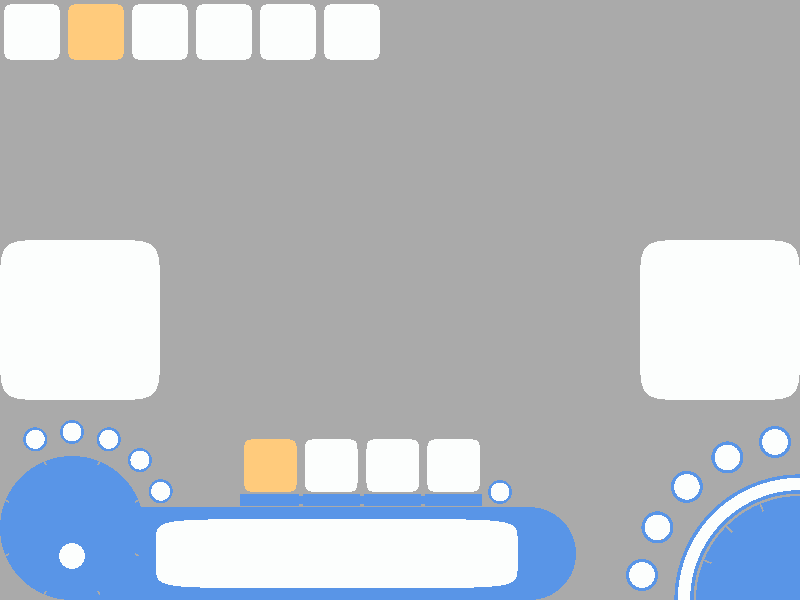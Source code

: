 #include "colors.inc"
#include "metals.inc"
#include "glass.inc"

global_settings
{
	assumed_gamma 1.0
	ambient_light color rgb 1
}

// ----------------------------------------

camera
{
	orthographic
	up y * image_height / image_width
	right x
	location <0.500, 10.000, 0.375,>
	look_at <0.500, 0.000, 0.375,>
}

/*
camera
{
	up y
	right x * image_width / image_height
	location <0.044, 0.000, 0.201,> + vrotate(<0,0,-1,>,<30,45,0,>) * 1/6
//	look_at <0.500, 0.000, 0.375,>
	look_at <0.044, 0.000, 0.201,>
}
*/


sky_sphere
{
	pigment
	{
		bozo
		turbulence 2
		color_map
		{
			[0.0 rgb 0]
			[1.0 rgb 1]
		}
	}
}

/*
sky_sphere {
  pigment {
    gradient y
    color_map {
      [0.0 rgb <0.6,0.7,1.0>]
      [0.7 rgb <0.0,0.1,0.8>]
    }
  }
}
*/
// set a color of the background (sky)
//background { color rgb 1 }


light_source
{
	vnormalize(<-1, 1, 1>) * 100          // light's position (translated below)
	color rgb <1, 1, 1>  // light's color
	spotlight
	point_at <0.500, 0.000, 0.375,>
}



#declare Axis_Markers = union
{
	sphere
	{
		0,0.005
		pigment{color rgb <0,0,0,>}
	}
	cylinder
	{
		0,x,0.005
		pigment{color rgb <1,0,0,>}
	}
	cylinder
	{
		0,y,0.005
		pigment{color rgb <0,1,0,>}
	}
	cylinder
	{
		0,z,0.005
		pigment{color rgb <0,0,1,>}
	}
}

// blue chrome
#declare Material_A = material { texture { pigment { color rgb <0.1, 0.3, 0.8> } finish { F_MetalA  } finish {ambient 0} } }
// orange chrome
#declare Material_B = material { texture { pigment { color rgb <0.8, 0.3, 0.1> } finish { F_MetalA  } finish {ambient 0} } }
// glass
#declare Material_C = material { texture { pigment { Col_Glass_General } finish { F_Glass5 } }
/*
	interior
	{
		I_Glass_Caustics1
	}
*/
}
// orange chrome glow
#declare Material_D = material { texture { pigment { color rgb <0.8, 0.3, 0.1> } finish { F_MetalA  } finish {ambient 1} } }
// orange glass
#declare Material_E = material { texture { pigment { color rgbf <0.8 * 2, 0.3 * 2, 0.1 * 2, 0.9> } finish { F_Glass5 } }
/*
	interior
	{
		I_Glass_Caustics1
	}
*/
}


//object {Axis_Markers}

// ---------------------------------------------------------Left Dial

difference
{
	sphere
	{
		<0.090, 0.000, 0.090,>, 0.090
		scale <1,0.250,1,>
	}
	cylinder
	{
		<0.090, 0.000, 0.090,>, <0.090, 0.090, 0.090,>, 0.060
	}
	/*
	difference
	{
		cylinder
		{
			<0.090, 0.000, 0.090,>, <0.090, 0.090, 0.090,>, 0.060
		}
		cylinder
		{
			<0.090, 0.000, 0.090,>, <0.090, 0.090, 0.090,>, 0.040
		}
	}
	*/
	box
	{
		<-0.001, -0.090, 0.040,>, <0.001, 0.090, 0.090,>
		rotate <0,022.5,0,>
		translate <0.090, 0, 0.090,>
	}
	box
	{
		<-0.001, -0.090, 0.040,>, <0.001, 0.090, 0.090,>
		rotate <0,067.5,0,>
		translate <0.090, 0, 0.090,>
	}
	box
	{
		<-0.001, -0.090, 0.040,>, <0.001, 0.090, 0.090,>
		rotate <0,112.5,0,>
		translate <0.090, 0, 0.090,>
	}
	box
	{
		<-0.001, -0.090, 0.040,>, <0.001, 0.090, 0.090,>
		rotate <0,157.5,0,>
		translate <0.090, 0, 0.090,>
	}
	box
	{
		<-0.001, -0.090, 0.040,>, <0.001, 0.090, 0.090,>
		rotate <0,202.5,0,>
		translate <0.090, 0, 0.090,>
	}
	box
	{
		<-0.001, -0.090, 0.040,>, <0.001, 0.090, 0.090,>
		rotate <0,247.5,0,>
		translate <0.090, 0, 0.090,>
	}
	box
	{
		<-0.001, -0.090, 0.040,>, <0.001, 0.090, 0.090,>
		rotate <0,292.5,0,>
		translate <0.090, 0, 0.090,>
	}
	box
	{
		<-0.001, -0.090, 0.040,>, <0.001, 0.090, 0.090,>
		rotate <0,337.5,0,>
		translate <0.090, 0, 0.090,>
	}
	prism
	{
		linear_spline
		-1, 1, 4,
		<0.000, 0.084,>, <0.011, 0.065,>, <-0.011, 0.065,>, <0.000, 0.084,>
		rotate <0,000.0,0,>
		translate <0.090, 0, 0.090,>
	}
	prism
	{
		linear_spline
		-1, 1, 4,
		<0.000, 0.084,>, <0.011, 0.065,>, <-0.011, 0.065,>, <0.000, 0.084,>
		rotate <0,090.0,0,>
		translate <0.090, 0, 0.090,>
	}
	prism
	{
		linear_spline
		-1, 1, 4,
		<0.000, 0.084,>, <0.011, 0.065,>, <-0.011, 0.065,>, <0.000, 0.084,>
		rotate <0,180.0,0,>
		translate <0.090, 0, 0.090,>
	}
	prism
	{
		linear_spline
		-1, 1, 4,
		<0.000, 0.084,>, <0.011, 0.065,>, <-0.011, 0.065,>, <0.000, 0.084,>
		rotate <0,270.0,0,>
		translate <0.090, 0, 0.090,>
	}
	material {Material_A}
}

difference
{
	sphere
	{
		<0.090, 0.000, 0.090,>, 0.085
		scale <1,0.250,1,>
	}
	cylinder
	{
		<0.090, 0.000, 0.090,>, <0.090, 0.090, 0.090,>, 0.060
	}
	material {Material_A}
}

difference
{
	sphere
	{
		<0.090, 0.000, 0.090,>, 0.060
		scale <1,0.250,1,>
	}
	cylinder
	{
		<0.090, -1.000, 0.105,>, <0.090, 1.000, 0.105,>, 0.030
	}
	cylinder
	{
		<0.090, -1.000, 0.055,>, <0.090, 1.000, 0.055,>, 0.020
	}
	material {Material_A}
}

sphere
{
	<0.090, 0.000, 0.105,>, 0.030
	scale <1,0.250,1,>
	material {Material_A}
}

union
{
	difference
	{
		sphere
		{
			<0.090, 0.000, 0.055,>, 0.020
			scale <1,0.25,1,>
		}
		plane
		{
			-y, -0.003
		}
		material {Material_A}
	}
	
	intersection
	{
		sphere
		{
			<0.090, 0.000, 0.055,>, 0.020
			scale <1,0.25,1,>
		}
		plane
		{
			-y, -0.003
		}
		hollow
		material {Material_C}
	}
	
	plane
	{
		y, 0.003
		clipped_by
		{
			sphere
			{
				<0.090, 0.000, 0.055,>, 0.020
				scale <1,0.25,1,>
			}
		}
		material {Material_D}
		translate y * 0.0000001
	}
}

//----------------------------------------------------------------Left dots

union
{
	difference
	{
		sphere
		{
			<0.000, 0.000, 0.000,>, 0.015
			scale <1,0.25,1,>
		}
		plane
		{
			-y, -0.0023
		}
		material {Material_A}
	}
	
	intersection
	{
		sphere
		{
			<0.000, 0.000, 0.000,>, 0.015
			scale <1,0.25,1,>
		}
		plane
		{
			-y, -0.0023
		}
		hollow
		material {Material_C}
	}
	
	plane
	{
		y, 0.0023
		clipped_by
		{
			sphere
			{
				<0.000, 0.000, 0.000,>, 0.015
				scale <1,0.25,1,>
			}
		}
		material {Material_D}
		translate y * 0.0000001
	}
	translate z * 0.120
	rotate <0,-22.5,0,>
	translate <0.090, 0.000, 0.090,>
}

union
{
	difference
	{
		sphere
		{
			<0.000, 0.000, 0.000,>, 0.015
			scale <1,0.25,1,>
		}
		plane
		{
			-y, -0.0023
		}
		material {Material_A}
	}
	
	intersection
	{
		sphere
		{
			<0.000, 0.000, 0.000,>, 0.015
			scale <1,0.25,1,>
		}
		plane
		{
			-y, -0.0023
		}
		hollow
		material {Material_C}
	}
	
	plane
	{
		y, 0.0023
		clipped_by
		{
			sphere
			{
				<0.000, 0.000, 0.000,>, 0.015
				scale <1,0.25,1,>
			}
		}
		material {Material_B}
		translate y * 0.0000001
	}
	translate z * 0.120
	rotate <0,0,0,>
	translate <0.090, 0.000, 0.090,>
}

union
{
	difference
	{
		sphere
		{
			<0.000, 0.000, 0.000,>, 0.015
			scale <1,0.25,1,>
		}
		plane
		{
			-y, -0.0023
		}
		material {Material_A}
	}
	
	intersection
	{
		sphere
		{
			<0.000, 0.000, 0.000,>, 0.015
			scale <1,0.25,1,>
		}
		plane
		{
			-y, -0.0023
		}
		hollow
		material {Material_C}
	}
	
	plane
	{
		y, 0.0023
		clipped_by
		{
			sphere
			{
				<0.000, 0.000, 0.000,>, 0.015
				scale <1,0.25,1,>
			}
		}
		material {Material_B}
		translate y * 0.0000001
	}
	translate z * 0.120
	rotate <0,22.5,0,>
	translate <0.090, 0.000, 0.090,>
}

union
{
	difference
	{
		sphere
		{
			<0.000, 0.000, 0.000,>, 0.015
			scale <1,0.25,1,>
		}
		plane
		{
			-y, -0.0023
		}
		material {Material_A}
	}
	
	intersection
	{
		sphere
		{
			<0.000, 0.000, 0.000,>, 0.015
			scale <1,0.25,1,>
		}
		plane
		{
			-y, -0.0023
		}
		hollow
		material {Material_C}
	}
	
	plane
	{
		y, 0.0023
		clipped_by
		{
			sphere
			{
				<0.000, 0.000, 0.000,>, 0.015
				scale <1,0.25,1,>
			}
		}
		material {Material_B}
		translate y * 0.0000001
	}
	translate z * 0.120
	rotate <0,45.0,0,>
	translate <0.090, 0.000, 0.090,>
}

union
{
	difference
	{
		sphere
		{
			<0.000, 0.000, 0.000,>, 0.015
			scale <1,0.25,1,>
		}
		plane
		{
			-y, -0.0023
		}
		material {Material_A}
	}
	
	intersection
	{
		sphere
		{
			<0.000, 0.000, 0.000,>, 0.015
			scale <1,0.25,1,>
		}
		plane
		{
			-y, -0.0023
		}
		hollow
		material {Material_C}
	}
	
	plane
	{
		y, 0.0023
		clipped_by
		{
			sphere
			{
				<0.000, 0.000, 0.000,>, 0.015
				scale <1,0.25,1,>
			}
		}
		material {Material_B}
		translate y * 0.0000001
	}
	translate z * 0.120
	rotate <0,67.5,0,>
	translate <0.090, 0.000, 0.090,>
}

//-----------------------------------------------------------Right dial

union
{
	difference
	{
		torus
		{
			0.145, 0.012
			translate <1.000, 0.000, 0.000,>
			scale <1,0.25,1,>
		}
		plane
		{
			-y, -0.0023
		}
		material {Material_A}
	}
	
	intersection
	{
		torus
		{
			0.145, 0.012
			translate <1.000, 0.000, 0.000,>
			scale <1,0.25,1,>
		}
		plane
		{
			-y, -0.0023
		}
		hollow
		material {Material_C}
	}
	
	plane
	{
		y, 0.0023
		clipped_by
		{
			torus
			{
				0.145, 0.012
				translate <1.000, 0.000, 0.000,>
				scale <1,0.25,1,>
			}
		}
		material {Material_B}
		translate y * 0.0000001
	}
}

/*
sphere
{
	<0.955, 0.000, 0.138,>, 0.024
	scale <1,0.25,1,>
	material {Material_C}
}
*/

difference
{
	sphere
	{
		<1.000, 0.000, 0.000,>, 0.130
		scale <1,0.25,1,>
	}
	box
	{
		<-0.001, -1.000, 0.130,>, <0.001, 1.000, 0.090,>
		rotate <0,-022.5,0,>
		translate <1.000, 0, 0.000,>
	}
	box
	{
		<-0.001, -1.000, 0.130,>, <0.001, 1.000, 0.090,>
		rotate <0,-045.0,0,>
		translate <1.000, 0, 0.000,>
	}
	box
	{
		<-0.001, -1.000, 0.130,>, <0.001, 1.000, 0.090,>
		rotate <0,-067.5,0,>
		translate <1.000, 0, 0.000,>
	}
	difference
	{
		cylinder
		{
			<1.000, -1.000, 0.000,>, <1.000, 1.000, 0.000,>, 0.091
		}
		cylinder
		{
			<1.000, -1.000, 0.000,>, <1.000, 1.000, 0.000,>, 0.089
		}
	}
	/*
	text
	{
		ttf "impact.TTF" "End" 1, 0
		rotate <90,0,0,>
		scale <0.025, 1.000, 0.025,>
		translate <0.946, 1.000, 0.039,>
	}
	text
	{
		ttf "impact.TTF" "Turn" 1, 0
		rotate <90,0,0,>
		scale <0.025, 1.000, 0.025,>
		translate <0.941, 0.130, 0.016,>
	}
	text
	{
		ttf "impact.TTF" "Attack" 1, 0
		rotate <90,-45,0,>
		scale <0.015, 1.000, 0.015,>
		translate <0.921, 0.130, 0.049,>
	}
	*/
	material {Material_A}
}
/*
sphere
{
	<1.000, 0.000, 0.000,>, 0.130
	scale <1,0.1,1,>
	material {Material_A}
}
*/
sphere
{
	<1.000, 0.000, 0.000,>, 0.120
	scale <1,0.25,1,>
	material {Material_A}
}

//-----------------------------------------------------------------------Right dots

union
{
	difference
	{
		sphere
		{
			<0.000, 0.000, 0.000,>, 0.020
			scale <1,0.25,1,>
		}
		plane
		{
			-y, -0.003
		}
		material {Material_A}
	}
	
	intersection
	{
		sphere
		{
			<0.000, 0.000, 0.000,>, 0.020
			scale <1,0.25,1,>
		}
		plane
		{
			-y, -0.003
		}
		hollow
		material {Material_C}
	}
	
	plane
	{
		y, 0.003
		clipped_by
		{
			sphere
			{
				<0.000, 0.000, 0.000,>, 0.020
				scale <1,0.25,1,>
			}
		}
		material {Material_D}
		translate y * 0.0000001
	}
	translate z * 0.200
	rotate <0,-9,0,>
	translate x * 1.000
}

union
{
	difference
	{
		sphere
		{
			<0.000, 0.000, 0.000,>, 0.020
			scale <1,0.25,1,>
		}
		plane
		{
			-y, -0.003
		}
		material {Material_A}
	}
	
	intersection
	{
		sphere
		{
			<0.000, 0.000, 0.000,>, 0.020
			scale <1,0.25,1,>
		}
		plane
		{
			-y, -0.003
		}
		hollow
		material {Material_C}
	}
	
	plane
	{
		y, 0.003
		clipped_by
		{
			sphere
			{
				<0.000, 0.000, 0.000,>, 0.020
				scale <1,0.25,1,>
			}
		}
		material {Material_B}
		translate y * 0.0000001
	}
	translate z * 0.200
	rotate <0,-27,0,>
	translate x * 1.000
}

union
{
	difference
	{
		sphere
		{
			<0.000, 0.000, 0.000,>, 0.020
			scale <1,0.25,1,>
		}
		plane
		{
			-y, -0.003
		}
		material {Material_A}
	}
	
	intersection
	{
		sphere
		{
			<0.000, 0.000, 0.000,>, 0.020
			scale <1,0.25,1,>
		}
		plane
		{
			-y, -0.003
		}
		hollow
		material {Material_C}
	}
	
	plane
	{
		y, 0.003
		clipped_by
		{
			sphere
			{
				<0.000, 0.000, 0.000,>, 0.020
				scale <1,0.25,1,>
			}
		}
		material {Material_B}
		translate y * 0.0000001
	}
	translate z * 0.200
	rotate <0,-45,0,>
	translate x * 1.000
}

union
{
	difference
	{
		sphere
		{
			<0.000, 0.000, 0.000,>, 0.020
			scale <1,0.25,1,>
		}
		plane
		{
			-y, -0.003
		}
		material {Material_A}
	}
	
	intersection
	{
		sphere
		{
			<0.000, 0.000, 0.000,>, 0.020
			scale <1,0.25,1,>
		}
		plane
		{
			-y, -0.003
		}
		hollow
		material {Material_C}
	}
	
	plane
	{
		y, 0.003
		clipped_by
		{
			sphere
			{
				<0.000, 0.000, 0.000,>, 0.020
				scale <1,0.25,1,>
			}
		}
		material {Material_B}
		translate y * 0.0000001
	}
	translate z * 0.200
	rotate <0,-63,0,>
	translate x * 1.000
}

union
{
	difference
	{
		sphere
		{
			<0.000, 0.000, 0.000,>, 0.020
			scale <1,0.25,1,>
		}
		plane
		{
			-y, -0.003
		}
		material {Material_A}
	}
	
	intersection
	{
		sphere
		{
			<0.000, 0.000, 0.000,>, 0.020
			scale <1,0.25,1,>
		}
		plane
		{
			-y, -0.003
		}
		hollow
		material {Material_C}
	}
	
	plane
	{
		y, 0.003
		clipped_by
		{
			sphere
			{
				<0.000, 0.000, 0.000,>, 0.020
				scale <1,0.25,1,>
			}
		}
		material {Material_B}
		translate y * 0.0000001
	}
	translate z * 0.200
	rotate <0,-81,0,>
	translate x * 1.000
}

//--------------------------------------------------------Center panel

difference
{
	union
	{
		cylinder
		{
			<0.090, 0.000, 0.058,>, <0.662, 0.000, 0.058,>, 0.058
			scale <1,0.25,1,>
		}
		sphere
		{
			<0.662, 0.000, 0.058,>, 0.058
			scale <1,0.25,1,>
		}
	}
	cylinder
	{
		<0.090, -0.090, 0.090,>, <0.090, 0.090, 0.090,>, 0.090
	}
	superellipsoid
	{
		<0.25, 0.25>
		scale <0.226, 0.058 * 0.25, 0.043,>
		translate <0.421, 0.058 * 0.25, 0.058,>
	}
	cylinder
	{
		<0.662 + 0.008, -1.000, 0.077,>, <0.662 + 0.008, 1.000, 0.077,>, 0.015
	}
	cylinder
	{
		<0.662 + 0.008, -1.000, 0.038,>, <0.662 + 0.008, 1.000, 0.038,>, 0.015
	}
	material {Material_A}
}

union
{
	sphere
	{
		<0.662 + 0.008, 0.058 * 0.25, 0.077,>, 0.015
		scale <1,0.25,1,>
	}
	sphere
	{
		<0.662 + 0.008, 0.058 * 0.25, 0.038,>, 0.015
		scale <1,0.25,1,>
	}
	material {Material_A}
}

superellipsoid
{
	<0.25, 0.25>
	scale <0.226, 0.058 * 0.25, 0.043,>
	translate <0.421, 0.058 * 0.25, 0.058,>
	clipped_by
	{
		cylinder
		{
			<0.090, 0.000, 0.058,>, <0.662, 0.000, 0.058,>, 0.058
			scale <1,0.25,1,>
//			inverse
		}
	}
//	translate <0,0.001,0,>
	material {Material_B}
}

intersection
{
	cylinder
	{
		<0.090, 0.000, 0.058,>, <0.662, 0.000, 0.058,>, 0.058
		scale <1,0.25,1,>
	}
	superellipsoid
	{
		<0.25, 0.25>
		scale <0.226 - 0.000, 0.058 * 0.25 - 0.000, 0.043 - 0.000,>
		translate <0.421, 0.058 * 0.25, 0.058,>
		material {Material_A}
	}
	material {Material_C}
}

light_source
{
	<0.421, 0.058 * 0.25, 0.015,>          // light's position (translated below)
	color rgb <1, 1, 1>  // light's color
	spotlight
	point_at <0.421, 0.058 * 0.25, 0.058,>
}

//-----------------------------------------------------------------Center bars

cylinder
{
	<0.300, 0.000 + 0.0025, 0.125,>, <0.605 - 0.0025, 0.000, 0.125,>, 0.005
	scale <1,0.25,1,>
	material {Material_A}
}


cylinder
{
	<0.300, 0.000 + 0.0025, 0.125,>, <0.376 - 0.0025, 0.000, 0.125,>, 0.007
	scale <1,0.25,1>
	material {Material_A}	
}

cylinder
{
	<0.376 + 0.0025, 0.000, 0.125,>, <0.453 - 0.0025, 0.000, 0.125,>, 0.007
	scale <1,0.25,1>
	material {Material_A}	
}

cylinder
{
	<0.453 + 0.0025, 0.000, 0.125,>, <0.529 - 0.0025, 0.000, 0.125,>, 0.007
	scale <1,0.25,1>
	material {Material_A}	
}

cylinder
{
	<0.529 + 0.0025, 0.000, 0.125,>, <0.605 - 0.0025, 0.000, 0.125,>, 0.007
	scale <1,0.25,1>
	material {Material_A}	
}

union
{
	difference
	{
		sphere
		{
			<0.625, 0.000, 0.135,>, 0.015
			scale <1,0.25,1,>
		}
		plane
		{
			-y, -0.0023
		}
		material {Material_A}
	}
	
	intersection
	{
		sphere
		{
			<0.625, 0.000, 0.135,>, 0.015
			scale <1,0.25,1,>
		}
		plane
		{
			-y, -0.0023
		}
		hollow
		material {Material_C}
	}
	
	plane
	{
		y, 0.0023
		clipped_by
		{
			sphere
			{
				<0.625, 0.000, 0.135,>, 0.015
				scale <1,0.25,1,>
			}
		}
		material {Material_D}
		translate y * 0.0000001
	}
}


superellipsoid
{
	<0.25, 0.25,>
	scale <0.038 - 0.005, 0.010, 0.038 - 0.005,>
	translate <0.338, 0.000, 0.173 - 0.005,>
	material {Material_E}
}

superellipsoid
{
	<0.25, 0.25,>
	scale <0.038 - 0.005, 0.010, 0.038 - 0.005,>
	translate <0.414, 0.000, 0.173 - 0.005,>
	material {Material_C}
}

superellipsoid
{
	<0.25, 0.25,>
	scale <0.038 - 0.005, 0.010, 0.038 - 0.005,>
	translate <0.491, 0.000, 0.173 - 0.005,>
	material {Material_C}
}

superellipsoid
{
	<0.25, 0.25,>
	scale <0.038 - 0.005, 0.010, 0.038 - 0.005,>
	translate <0.567, 0.000, 0.173 - 0.005,>
	material {Material_C}
}

//---------------------------------------------------HUD windows

superellipsoid
{
	<0.25, 0.25,>
	scale <0.100, 0.010, 0.100,>
	translate <0.100, 0.000, 0.350,>
	material {Material_C}
}

superellipsoid
{
	<0.25, 0.25,>
	scale <0.100, 0.010, 0.100,>
	translate <0.900, 0.000, 0.350,>
	material {Material_C}
}

superellipsoid
{
	<0.25, 0.25,>
	scale <0.040 - 0.005, 0.010, 0.040 - 0.005,>
	translate <0.040, 0.000, 0.710,>
	material {Material_C}
}

superellipsoid
{
	<0.25, 0.25,>
	scale <0.040 - 0.005, 0.010, 0.040 - 0.005,>
	translate <0.120, 0.000, 0.710,>
	material {Material_E}
}

superellipsoid
{
	<0.25, 0.25,>
	scale <0.040 - 0.005, 0.010, 0.040 - 0.005,>
	translate <0.200, 0.000, 0.710,>
	material {Material_C}
}

superellipsoid
{
	<0.25, 0.25,>
	scale <0.040 - 0.005, 0.010, 0.040 - 0.005,>
	translate <0.280, 0.000, 0.710,>
	material {Material_C}
}

superellipsoid
{
	<0.25, 0.25,>
	scale <0.040 - 0.005, 0.010, 0.040 - 0.005,>
	translate <0.360, 0.000, 0.710,>
	material {Material_C}
}

superellipsoid
{
	<0.25, 0.25,>
	scale <0.040 - 0.005, 0.010, 0.040 - 0.005,>
	translate <0.440, 0.000, 0.710,>
	material {Material_C}
}
